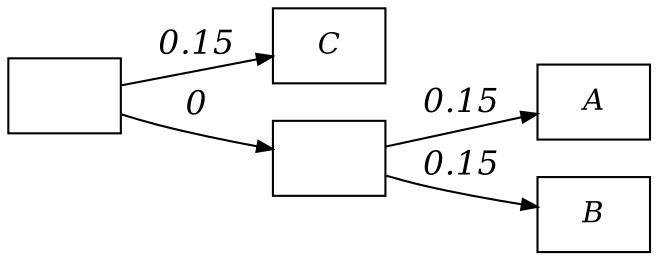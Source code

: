digraph G {

/* Graph Attributes */
graph [rankdir = LR];

/* Node Attributes */
node [shape = rectangle, fillcolor = white, style = filled, fontname = "Times-Italic"];

/* Edge Attributes */
edge [fontname = "Times-Italic", arrowsize = 0.75, fontsize = 16];

/* Nodes */
0 [label = "A"];
1 [label = "B"];
2 [label = "C"];
3 [label = ""];
4 [label = ""];

/* Edges */
3 -> 1 [label = "0.15"];
3 -> 0 [label = "0.15"];
4 -> 2 [label = "0.15"];
4 -> 3 [label = "0"];

}
